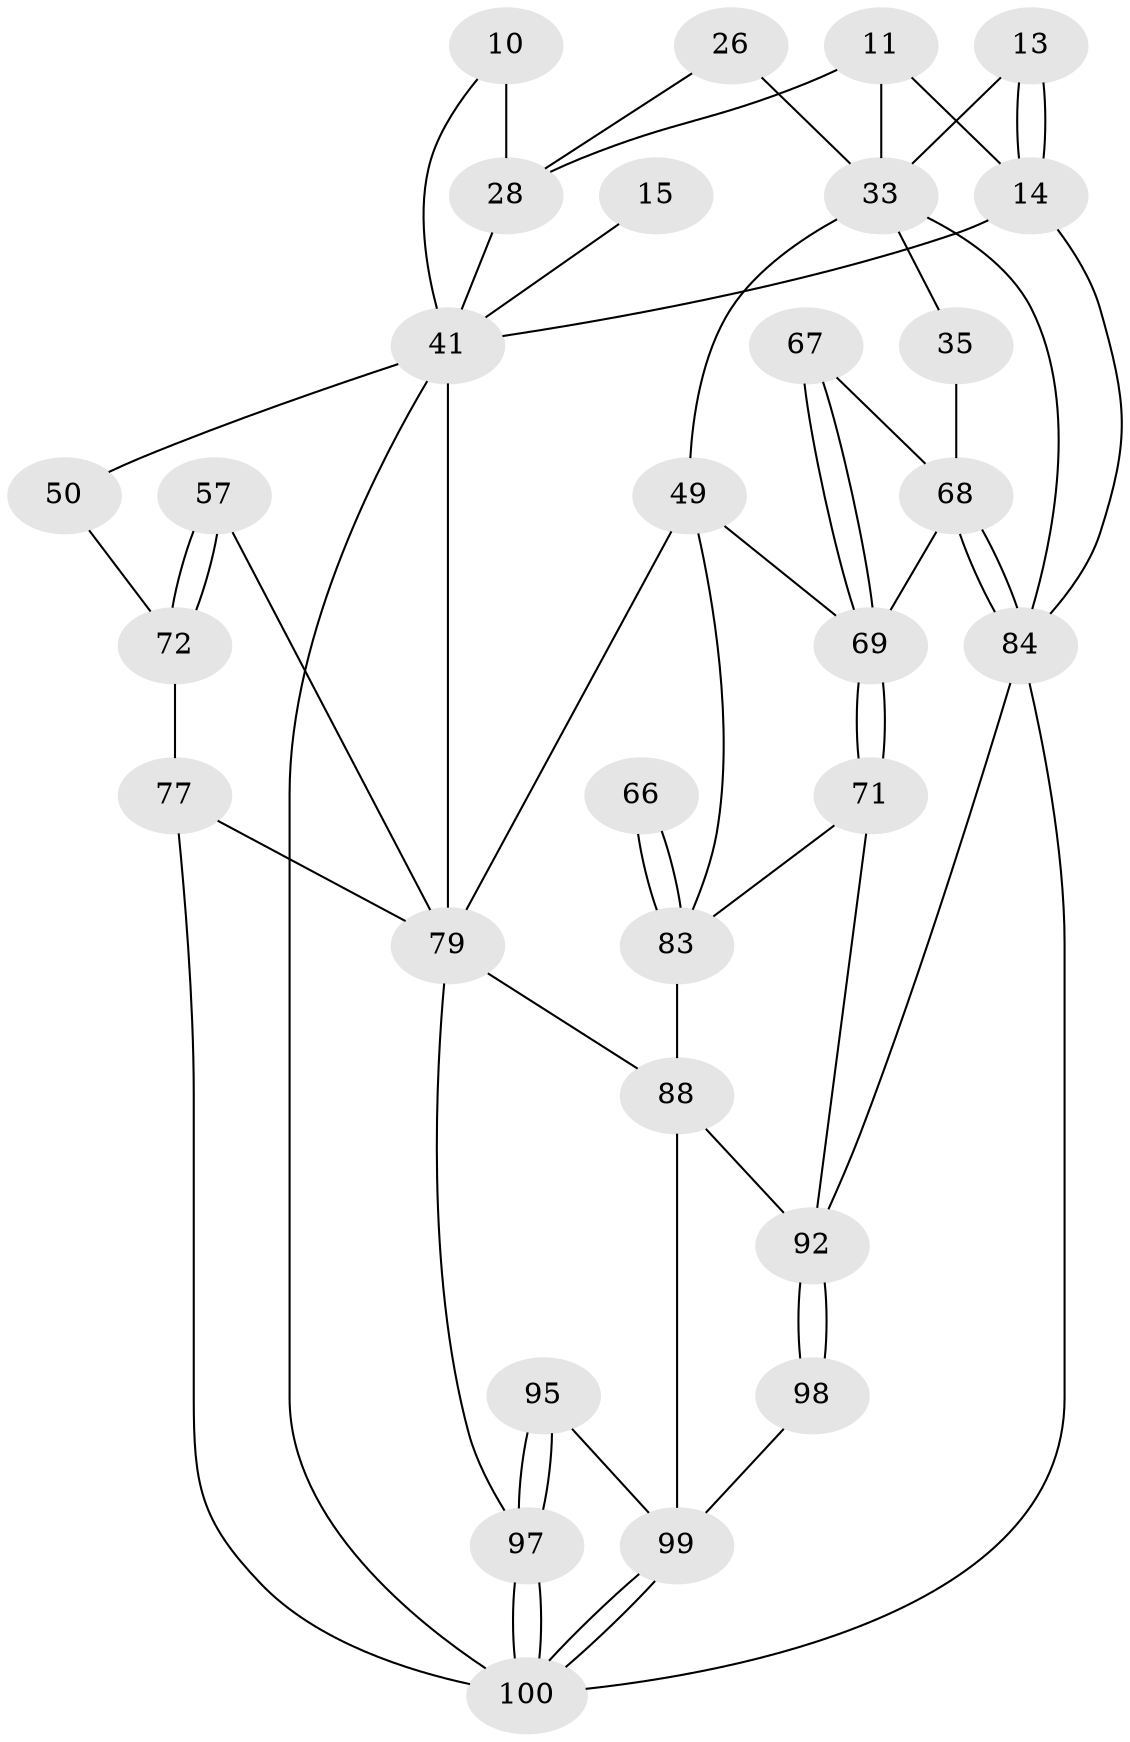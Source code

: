 // original degree distribution, {3: 0.02, 6: 0.22, 5: 0.52, 4: 0.24}
// Generated by graph-tools (version 1.1) at 2025/06/03/04/25 22:06:10]
// undirected, 30 vertices, 60 edges
graph export_dot {
graph [start="1"]
  node [color=gray90,style=filled];
  10 [pos="+0.7545256872578952+0.07366998759329348"];
  11 [pos="+0.24975174658271246+0.09093638725630514",super="+5"];
  13 [pos="+0.07095982723936299+0.13977091466841318"];
  14 [pos="+0+0",super="+12"];
  15 [pos="+1+0.16843496078942138"];
  26 [pos="+0.46276875784620286+0.2057816264345418",super="+19"];
  28 [pos="+0.6260970789106224+0.24981724814155132",super="+21"];
  33 [pos="+0.12513277170075202+0.36499421763916595",super="+23+25+27"];
  35 [pos="+0.17492810532106626+0.37816132712350037"];
  41 [pos="+0.8338663393884996+0.4535731464570928",super="+32+16"];
  49 [pos="+0.6162288562178463+0.4769020992593361",super="+37+44"];
  50 [pos="+1+0.37132676887491634",super="+40"];
  57 [pos="+0.7837607247414687+0.6047835327629513"];
  66 [pos="+0.4178291772875605+0.6636239685622655"];
  67 [pos="+0.13147856615722706+0.6698449588872931"];
  68 [pos="+0.10040357395457547+0.6624337510876065",super="+53"];
  69 [pos="+0.15648836062648167+0.6898464872774619",super="+45+46"];
  71 [pos="+0.17033836598892385+0.7055295867529501"];
  72 [pos="+0.9088976298970378+0.6683537004179068",super="+61+56"];
  77 [pos="+0.9015423971971752+0.7284043600284138",super="+76+74"];
  79 [pos="+0.7918408527174547+0.7821044603752896",super="+78+59"];
  83 [pos="+0.43208945487696954+0.7642847855374051",super="+70+65+64"];
  84 [pos="+0.003504932127788612+0.6513560229473407",super="+54+75"];
  88 [pos="+0.3543925490431563+0.9625639529162567",super="+82+81+80"];
  92 [pos="+0+1",super="+87+91"];
  95 [pos="+0.7026533219094976+0.8630733055682701"];
  97 [pos="+0.7787242857056058+1",super="+93+94"];
  98 [pos="+0.3303864779509955+1"];
  99 [pos="+0.6959149075542761+1",super="+96"];
  100 [pos="+0.7938370046385338+1",super="+89+90"];
  10 -- 28 [weight=2];
  10 -- 41;
  11 -- 14 [weight=2];
  11 -- 28;
  11 -- 33;
  13 -- 14 [weight=2];
  13 -- 14;
  13 -- 33;
  14 -- 41;
  14 -- 84 [weight=2];
  15 -- 41 [weight=3];
  26 -- 28 [weight=2];
  26 -- 33 [weight=3];
  28 -- 41;
  33 -- 35 [weight=2];
  33 -- 84;
  33 -- 49;
  35 -- 68;
  41 -- 50 [weight=3];
  41 -- 100;
  41 -- 79 [weight=2];
  49 -- 83 [weight=3];
  49 -- 79 [weight=2];
  49 -- 69;
  50 -- 72 [weight=2];
  57 -- 72 [weight=2];
  57 -- 72;
  57 -- 79;
  66 -- 83 [weight=3];
  66 -- 83;
  67 -- 68;
  67 -- 69 [weight=2];
  67 -- 69;
  68 -- 84 [weight=2];
  68 -- 84;
  68 -- 69;
  69 -- 71;
  69 -- 71;
  71 -- 83;
  71 -- 92;
  72 -- 77 [weight=2];
  77 -- 100 [weight=2];
  77 -- 79;
  79 -- 88 [weight=2];
  79 -- 97;
  83 -- 88 [weight=2];
  84 -- 92 [weight=2];
  84 -- 100;
  88 -- 92 [weight=2];
  88 -- 99;
  92 -- 98 [weight=2];
  92 -- 98;
  95 -- 97 [weight=2];
  95 -- 97;
  95 -- 99;
  97 -- 100 [weight=2];
  97 -- 100;
  98 -- 99;
  99 -- 100;
  99 -- 100;
}
